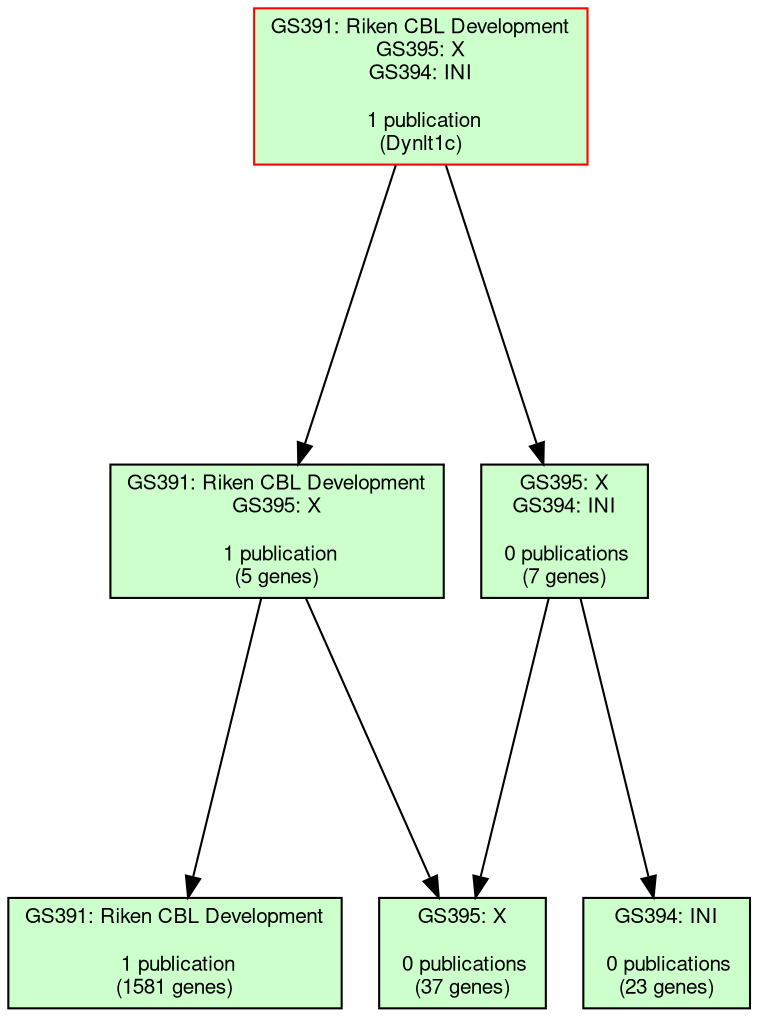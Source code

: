 
                digraph G {
                        rankdir=TB;
                        splines=true;
                        epsilon=.001; maxiter=1500;
                        node [shape=box, style=filled, color=black, fillcolor="#ccffcc", fontname="Helvetica, Arial, sans-serif", fontsize="10px"];
                        edge [color=black];
                        ranksep=2;
                
 {rank=same;

                                        Ph_node_1 [label="GS391: Riken CBL Development&#xA;&#xA; 1 publication&#xA;(1581 genes)", tooltip="GS391: Riken CBL Development&#xA;&#xA; 1 publication&#xA;(1581 genes)", target="_parent", URL="/index.php?action=manage&cmd=viewgeneset&gs_id=391&homology=Included"];
                                

                                        Ph_node_4 [label="GS394: INI&#xA;&#xA; 0 publications&#xA;(23 genes)", tooltip="GS394: INI&#xA;&#xA; 0 publications&#xA;(23 genes)", target="_parent", URL="/index.php?action=manage&cmd=viewgeneset&gs_id=394&homology=Included"];
                                

                                        Ph_node_6 [label="GS395: X&#xA;&#xA; 0 publications&#xA;(37 genes)", tooltip="GS395: X&#xA;&#xA; 0 publications&#xA;(37 genes)", target="_parent", URL="/index.php?action=manage&cmd=viewgeneset&gs_id=395&homology=Included"];
                                
}
 {rank=same;

                                        Ph_node_3 [label="GS391: Riken CBL Development&#xA;GS395: X&#xA;&#xA; 1 publication&#xA;(5 genes)", tooltip="GS391: Riken CBL Development&#xA;GS395: X&#xA;&#xA; 1 publication&#xA;(5 genes)", target="_parent", URL="/index.php?action=analyze&cmd=intersection&gsids=391,395&homology=Included"];
                                

                                        Ph_node_5 [label="GS395: X&#xA;GS394: INI&#xA;&#xA; 0 publications&#xA;(7 genes)", tooltip="GS395: X&#xA;GS394: INI&#xA;&#xA; 0 publications&#xA;(7 genes)", target="_parent", URL="/index.php?action=analyze&cmd=intersection&gsids=395,394&homology=Included"];
                                
}
 {rank=same;

                                        Ph_node_2 [label="GS391: Riken CBL Development&#xA;GS395: X&#xA;GS394: INI&#xA;&#xA; 1 publication&#xA;(Dynlt1c)", tooltip="GS391: Riken CBL Development&#xA;GS395: X&#xA;GS394: INI&#xA;&#xA; 1 publication&#xA;(Dynlt1c)", target="_parent", URL="/index.php?action=analyze&cmd=intersection&gsids=391,395,394&homology=Included", color=red];
                                
}

                                                Ph_node_2->Ph_node_3;
                                        

                                                Ph_node_2->Ph_node_5;
                                        

                                                Ph_node_3->Ph_node_1;
                                        

                                                Ph_node_3->Ph_node_6;
                                        

                                                Ph_node_5->Ph_node_4;
                                        

                                                Ph_node_5->Ph_node_6;
                                        
}
